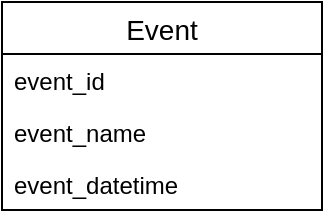 <mxfile version="13.3.1" type="device"><diagram id="nAweaXDcg6It1pZUnq4D" name="Page-1"><mxGraphModel dx="1038" dy="494" grid="1" gridSize="10" guides="1" tooltips="1" connect="1" arrows="1" fold="1" page="1" pageScale="1" pageWidth="850" pageHeight="1100" math="0" shadow="0"><root><mxCell id="0"/><mxCell id="1" parent="0"/><mxCell id="UNwqFJ2WYo0KQw2buWBO-1" value="Event" style="swimlane;fontStyle=0;childLayout=stackLayout;horizontal=1;startSize=26;horizontalStack=0;resizeParent=1;resizeParentMax=0;resizeLast=0;collapsible=1;marginBottom=0;align=center;fontSize=14;" vertex="1" parent="1"><mxGeometry x="130" y="90" width="160" height="104" as="geometry"/></mxCell><mxCell id="UNwqFJ2WYo0KQw2buWBO-2" value="event_id" style="text;strokeColor=none;fillColor=none;spacingLeft=4;spacingRight=4;overflow=hidden;rotatable=0;points=[[0,0.5],[1,0.5]];portConstraint=eastwest;fontSize=12;" vertex="1" parent="UNwqFJ2WYo0KQw2buWBO-1"><mxGeometry y="26" width="160" height="26" as="geometry"/></mxCell><mxCell id="UNwqFJ2WYo0KQw2buWBO-3" value="event_name" style="text;strokeColor=none;fillColor=none;spacingLeft=4;spacingRight=4;overflow=hidden;rotatable=0;points=[[0,0.5],[1,0.5]];portConstraint=eastwest;fontSize=12;" vertex="1" parent="UNwqFJ2WYo0KQw2buWBO-1"><mxGeometry y="52" width="160" height="26" as="geometry"/></mxCell><mxCell id="UNwqFJ2WYo0KQw2buWBO-4" value="event_datetime" style="text;strokeColor=none;fillColor=none;spacingLeft=4;spacingRight=4;overflow=hidden;rotatable=0;points=[[0,0.5],[1,0.5]];portConstraint=eastwest;fontSize=12;" vertex="1" parent="UNwqFJ2WYo0KQw2buWBO-1"><mxGeometry y="78" width="160" height="26" as="geometry"/></mxCell></root></mxGraphModel></diagram></mxfile>